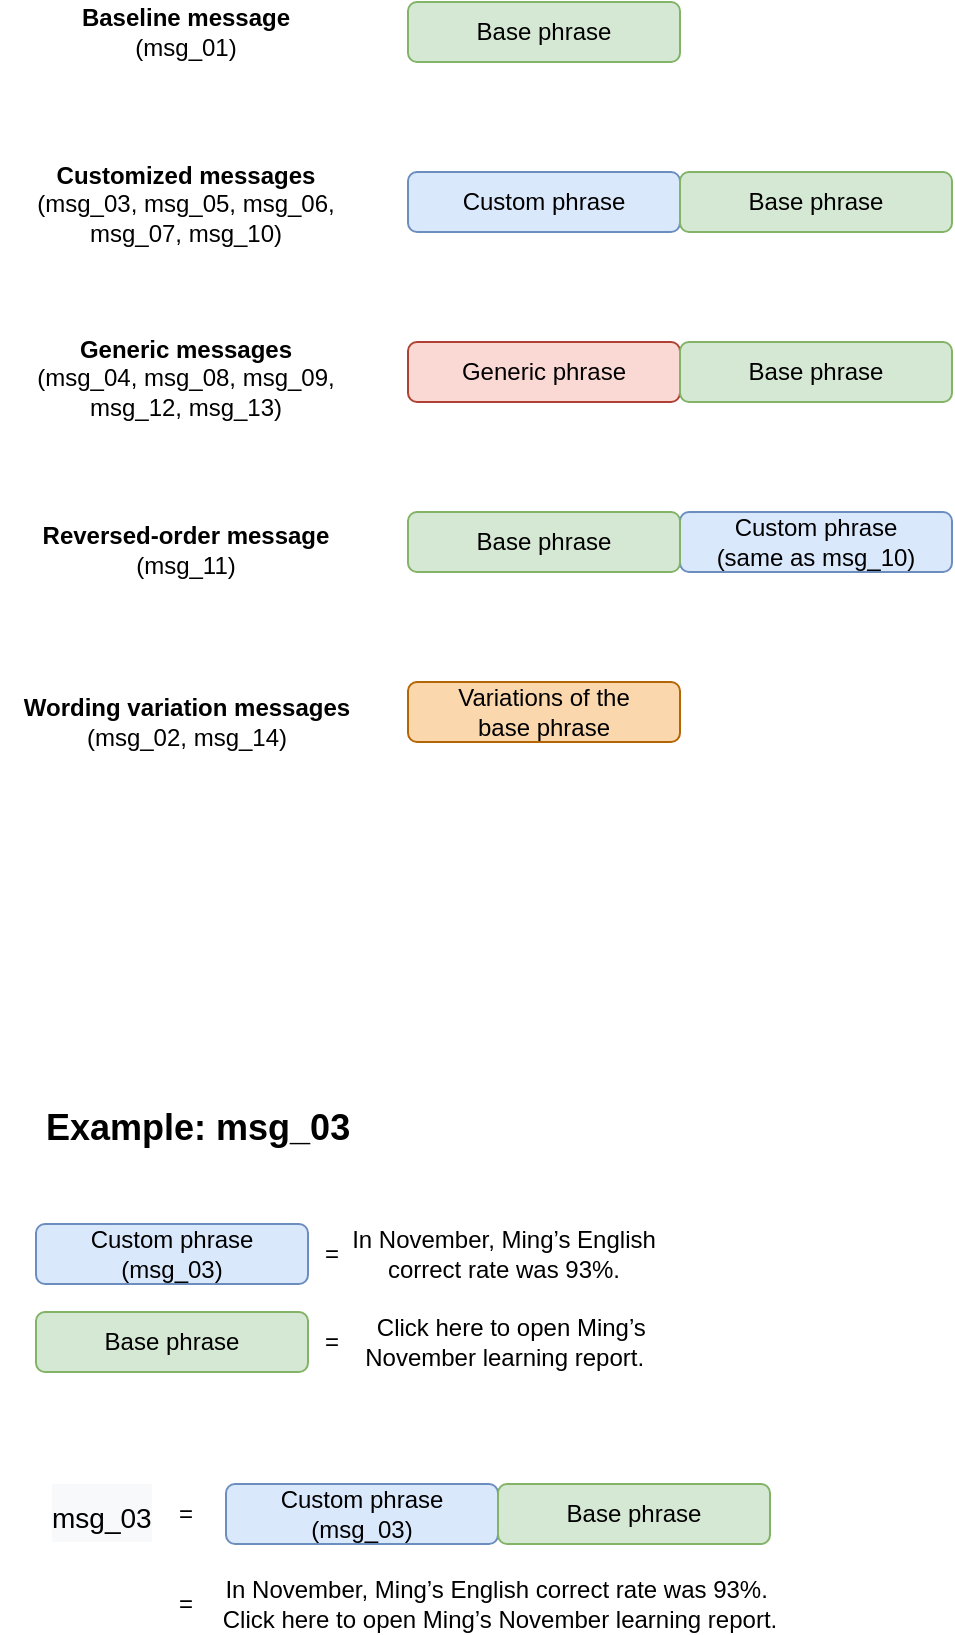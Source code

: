 <mxfile version="14.3.2" type="github">
  <diagram id="kU2Bon3Jjfkuj31WxuBQ" name="Page-1">
    <mxGraphModel dx="1188" dy="661" grid="1" gridSize="10" guides="1" tooltips="1" connect="1" arrows="1" fold="1" page="1" pageScale="1" pageWidth="827" pageHeight="1169" math="0" shadow="0">
      <root>
        <mxCell id="0" />
        <mxCell id="1" parent="0" />
        <mxCell id="GiqqVYzLqmCzxt6aDNmL-1" value="Base phrase" style="rounded=1;whiteSpace=wrap;html=1;fillColor=#d5e8d4;strokeColor=#82b366;" vertex="1" parent="1">
          <mxGeometry x="276" y="169" width="136" height="30" as="geometry" />
        </mxCell>
        <mxCell id="GiqqVYzLqmCzxt6aDNmL-4" value="&lt;b&gt;Baseline message&lt;/b&gt;&lt;br&gt;(msg_01)" style="text;html=1;strokeColor=none;fillColor=none;align=center;verticalAlign=middle;whiteSpace=wrap;rounded=0;" vertex="1" parent="1">
          <mxGeometry x="110" y="174" width="110" height="20" as="geometry" />
        </mxCell>
        <mxCell id="GiqqVYzLqmCzxt6aDNmL-5" value="&lt;b&gt;Customized messages&lt;/b&gt;&lt;br&gt;(msg_03, msg_05, msg_06, msg_07, msg_10)" style="text;html=1;strokeColor=none;fillColor=none;align=center;verticalAlign=middle;whiteSpace=wrap;rounded=0;" vertex="1" parent="1">
          <mxGeometry x="85" y="260" width="160" height="20" as="geometry" />
        </mxCell>
        <mxCell id="GiqqVYzLqmCzxt6aDNmL-6" value="&lt;b&gt;Generic messages&lt;br&gt;&lt;/b&gt;(msg_04, msg_08, msg_09, msg_12, msg_13)" style="text;html=1;strokeColor=none;fillColor=none;align=center;verticalAlign=middle;whiteSpace=wrap;rounded=0;" vertex="1" parent="1">
          <mxGeometry x="85" y="347" width="160" height="20" as="geometry" />
        </mxCell>
        <mxCell id="GiqqVYzLqmCzxt6aDNmL-9" value="&lt;b&gt;Reversed-order message&lt;br&gt;&lt;/b&gt;(msg_11)" style="text;html=1;strokeColor=none;fillColor=none;align=center;verticalAlign=middle;whiteSpace=wrap;rounded=0;" vertex="1" parent="1">
          <mxGeometry x="85" y="433" width="160" height="20" as="geometry" />
        </mxCell>
        <mxCell id="GiqqVYzLqmCzxt6aDNmL-12" value="&lt;b&gt;Wording variation messages&lt;br&gt;&lt;/b&gt;(msg_02, msg_14)" style="text;html=1;strokeColor=none;fillColor=none;align=center;verticalAlign=middle;whiteSpace=wrap;rounded=0;" vertex="1" parent="1">
          <mxGeometry x="72.5" y="519" width="185" height="20" as="geometry" />
        </mxCell>
        <mxCell id="GiqqVYzLqmCzxt6aDNmL-13" value="Variations of the&lt;br&gt;base phrase" style="rounded=1;whiteSpace=wrap;html=1;fillColor=#fad7ac;strokeColor=#b46504;" vertex="1" parent="1">
          <mxGeometry x="276" y="509" width="136" height="30" as="geometry" />
        </mxCell>
        <mxCell id="GiqqVYzLqmCzxt6aDNmL-14" value="" style="group" vertex="1" connectable="0" parent="1">
          <mxGeometry x="276" y="254" width="272" height="30" as="geometry" />
        </mxCell>
        <mxCell id="GiqqVYzLqmCzxt6aDNmL-2" value="Custom phrase" style="rounded=1;whiteSpace=wrap;html=1;fillColor=#dae8fc;strokeColor=#6c8ebf;" vertex="1" parent="GiqqVYzLqmCzxt6aDNmL-14">
          <mxGeometry width="136" height="30" as="geometry" />
        </mxCell>
        <mxCell id="GiqqVYzLqmCzxt6aDNmL-7" value="Base phrase" style="rounded=1;whiteSpace=wrap;html=1;fillColor=#d5e8d4;strokeColor=#82b366;" vertex="1" parent="GiqqVYzLqmCzxt6aDNmL-14">
          <mxGeometry x="136" width="136" height="30" as="geometry" />
        </mxCell>
        <mxCell id="GiqqVYzLqmCzxt6aDNmL-15" value="" style="group" vertex="1" connectable="0" parent="1">
          <mxGeometry x="276" y="339" width="272" height="30" as="geometry" />
        </mxCell>
        <mxCell id="GiqqVYzLqmCzxt6aDNmL-3" value="Generic phrase" style="rounded=1;whiteSpace=wrap;html=1;fillColor=#fad9d5;strokeColor=#ae4132;" vertex="1" parent="GiqqVYzLqmCzxt6aDNmL-15">
          <mxGeometry width="136" height="30" as="geometry" />
        </mxCell>
        <mxCell id="GiqqVYzLqmCzxt6aDNmL-8" value="Base phrase" style="rounded=1;whiteSpace=wrap;html=1;fillColor=#d5e8d4;strokeColor=#82b366;" vertex="1" parent="GiqqVYzLqmCzxt6aDNmL-15">
          <mxGeometry x="136" width="136" height="30" as="geometry" />
        </mxCell>
        <mxCell id="GiqqVYzLqmCzxt6aDNmL-16" value="" style="group" vertex="1" connectable="0" parent="1">
          <mxGeometry x="276" y="424" width="272" height="30" as="geometry" />
        </mxCell>
        <mxCell id="GiqqVYzLqmCzxt6aDNmL-10" value="Custom phrase&lt;br&gt;(same as msg_10)" style="rounded=1;whiteSpace=wrap;html=1;fillColor=#dae8fc;strokeColor=#6c8ebf;" vertex="1" parent="GiqqVYzLqmCzxt6aDNmL-16">
          <mxGeometry x="136" width="136" height="30" as="geometry" />
        </mxCell>
        <mxCell id="GiqqVYzLqmCzxt6aDNmL-11" value="Base phrase" style="rounded=1;whiteSpace=wrap;html=1;fillColor=#d5e8d4;strokeColor=#82b366;" vertex="1" parent="GiqqVYzLqmCzxt6aDNmL-16">
          <mxGeometry width="136" height="30" as="geometry" />
        </mxCell>
        <mxCell id="GiqqVYzLqmCzxt6aDNmL-42" value="&lt;h1&gt;&lt;font style=&quot;font-size: 18px&quot;&gt;Example: msg_03&lt;/font&gt;&lt;/h1&gt;&lt;p&gt;&lt;br&gt;&lt;/p&gt;" style="text;html=1;strokeColor=none;fillColor=none;spacing=5;spacingTop=-20;whiteSpace=wrap;overflow=hidden;rounded=0;" vertex="1" parent="1">
          <mxGeometry x="90" y="710" width="190" height="60" as="geometry" />
        </mxCell>
        <mxCell id="GiqqVYzLqmCzxt6aDNmL-45" value="" style="group" vertex="1" connectable="0" parent="1">
          <mxGeometry x="90" y="824" width="311" height="30" as="geometry" />
        </mxCell>
        <mxCell id="GiqqVYzLqmCzxt6aDNmL-24" value="&amp;nbsp;Click here to open Ming’s November learning report.&amp;nbsp;" style="text;html=1;strokeColor=none;fillColor=none;align=center;verticalAlign=middle;whiteSpace=wrap;rounded=0;" vertex="1" parent="GiqqVYzLqmCzxt6aDNmL-45">
          <mxGeometry x="161" y="5" width="150" height="20" as="geometry" />
        </mxCell>
        <mxCell id="GiqqVYzLqmCzxt6aDNmL-27" value="Base phrase" style="rounded=1;whiteSpace=wrap;html=1;fillColor=#d5e8d4;strokeColor=#82b366;" vertex="1" parent="GiqqVYzLqmCzxt6aDNmL-45">
          <mxGeometry width="136" height="30" as="geometry" />
        </mxCell>
        <mxCell id="GiqqVYzLqmCzxt6aDNmL-33" value="=" style="text;html=1;strokeColor=none;fillColor=none;align=center;verticalAlign=middle;whiteSpace=wrap;rounded=0;" vertex="1" parent="GiqqVYzLqmCzxt6aDNmL-45">
          <mxGeometry x="128" y="5" width="40" height="20" as="geometry" />
        </mxCell>
        <mxCell id="GiqqVYzLqmCzxt6aDNmL-46" value="" style="group" vertex="1" connectable="0" parent="1">
          <mxGeometry x="90" y="780" width="319" height="30" as="geometry" />
        </mxCell>
        <mxCell id="GiqqVYzLqmCzxt6aDNmL-23" value="&lt;div&gt;In November, Ming’s English correct rate was 93%.&lt;/div&gt;" style="text;html=1;strokeColor=none;fillColor=none;align=center;verticalAlign=middle;whiteSpace=wrap;rounded=0;" vertex="1" parent="GiqqVYzLqmCzxt6aDNmL-46">
          <mxGeometry x="149" y="5" width="170" height="20" as="geometry" />
        </mxCell>
        <mxCell id="GiqqVYzLqmCzxt6aDNmL-26" value="Custom phrase (msg_03)" style="rounded=1;whiteSpace=wrap;html=1;fillColor=#dae8fc;strokeColor=#6c8ebf;" vertex="1" parent="GiqqVYzLqmCzxt6aDNmL-46">
          <mxGeometry width="136" height="30" as="geometry" />
        </mxCell>
        <mxCell id="GiqqVYzLqmCzxt6aDNmL-31" value="=" style="text;html=1;strokeColor=none;fillColor=none;align=center;verticalAlign=middle;whiteSpace=wrap;rounded=0;" vertex="1" parent="GiqqVYzLqmCzxt6aDNmL-46">
          <mxGeometry x="128" y="5" width="40" height="20" as="geometry" />
        </mxCell>
        <mxCell id="GiqqVYzLqmCzxt6aDNmL-53" value="" style="group" vertex="1" connectable="0" parent="1">
          <mxGeometry x="96" y="887" width="372" height="93" as="geometry" />
        </mxCell>
        <mxCell id="GiqqVYzLqmCzxt6aDNmL-47" value="&lt;h1 style=&quot;color: rgb(0 , 0 , 0) ; font-family: &amp;#34;helvetica&amp;#34; ; font-style: normal ; letter-spacing: normal ; text-align: left ; text-indent: 0px ; text-transform: none ; word-spacing: 0px ; background-color: rgb(248 , 249 , 250)&quot;&gt;&lt;font style=&quot;font-weight: normal ; font-size: 14px&quot;&gt;msg_03&lt;/font&gt;&lt;/h1&gt;" style="text;whiteSpace=wrap;html=1;" vertex="1" parent="GiqqVYzLqmCzxt6aDNmL-53">
          <mxGeometry width="80" height="70.5" as="geometry" />
        </mxCell>
        <mxCell id="GiqqVYzLqmCzxt6aDNmL-36" value="" style="group" vertex="1" connectable="0" parent="GiqqVYzLqmCzxt6aDNmL-53">
          <mxGeometry x="89" y="23" width="272" height="30" as="geometry" />
        </mxCell>
        <mxCell id="GiqqVYzLqmCzxt6aDNmL-37" value="Custom phrase&lt;br&gt;(msg_03)" style="rounded=1;whiteSpace=wrap;html=1;fillColor=#dae8fc;strokeColor=#6c8ebf;" vertex="1" parent="GiqqVYzLqmCzxt6aDNmL-36">
          <mxGeometry width="136" height="30" as="geometry" />
        </mxCell>
        <mxCell id="GiqqVYzLqmCzxt6aDNmL-38" value="Base phrase" style="rounded=1;whiteSpace=wrap;html=1;fillColor=#d5e8d4;strokeColor=#82b366;" vertex="1" parent="GiqqVYzLqmCzxt6aDNmL-36">
          <mxGeometry x="136" width="136" height="30" as="geometry" />
        </mxCell>
        <mxCell id="GiqqVYzLqmCzxt6aDNmL-39" value="=" style="text;html=1;strokeColor=none;fillColor=none;align=center;verticalAlign=middle;whiteSpace=wrap;rounded=0;" vertex="1" parent="GiqqVYzLqmCzxt6aDNmL-53">
          <mxGeometry x="49" y="73" width="40" height="20" as="geometry" />
        </mxCell>
        <mxCell id="GiqqVYzLqmCzxt6aDNmL-40" value="&lt;div&gt;In November, Ming’s English correct rate was 93%.&amp;nbsp;&lt;/div&gt;&amp;nbsp;Click here to open Ming’s November learning report.&amp;nbsp;" style="text;html=1;strokeColor=none;fillColor=none;align=center;verticalAlign=middle;whiteSpace=wrap;rounded=0;" vertex="1" parent="GiqqVYzLqmCzxt6aDNmL-53">
          <mxGeometry x="80" y="73" width="292" height="20" as="geometry" />
        </mxCell>
        <mxCell id="GiqqVYzLqmCzxt6aDNmL-48" value="=" style="text;html=1;strokeColor=none;fillColor=none;align=center;verticalAlign=middle;whiteSpace=wrap;rounded=0;" vertex="1" parent="GiqqVYzLqmCzxt6aDNmL-53">
          <mxGeometry x="49" y="28" width="40" height="20" as="geometry" />
        </mxCell>
      </root>
    </mxGraphModel>
  </diagram>
</mxfile>
